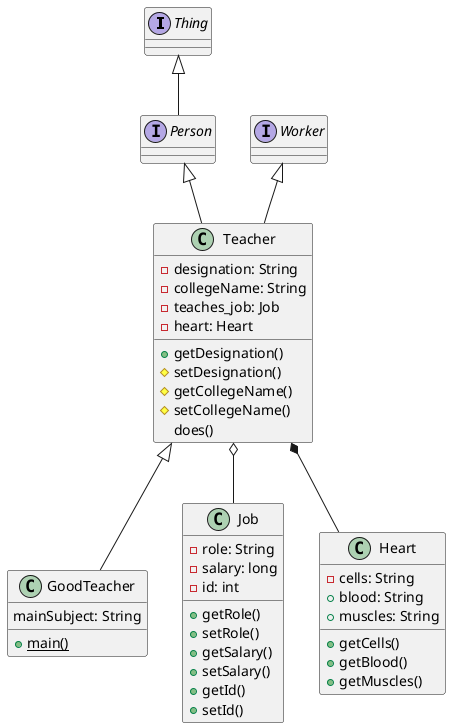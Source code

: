 @startuml
Interface Thing{
}
Interface Person{
}
Interface Worker{
}
class Teacher{
	-designation: String
	-collegeName: String
	-teaches_job: Job
	-heart: Heart
	+getDesignation()
	#setDesignation()
	#getCollegeName()
	#setCollegeName()
	does()
}
class GoodTeacher{
	mainSubject: String
	+{static}main()
}
class Job{
	-role: String
	-salary: long
	-id: int
	+getRole()
	+setRole()
	+getSalary()
	+setSalary()
	+getId()
	+setId()
}
class Heart{
	-cells: String
	+blood: String
	+muscles: String
	+getCells()
	+getBlood()
	+getMuscles()
}
Teacher <|-- GoodTeacher
Teacher o-- Job
Teacher *-- Heart
Person <|-- Teacher
Worker <|-- Teacher
Thing <|-- Person
@enduml
